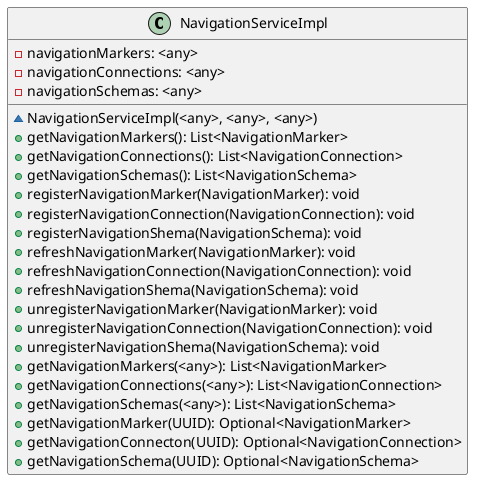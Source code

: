@startuml

    class NavigationServiceImpl {
        -navigationMarkers: <any>
        -navigationConnections: <any>
        -navigationSchemas: <any>
        ~NavigationServiceImpl(<any>, <any>, <any>)
        +getNavigationMarkers(): List<NavigationMarker>
        +getNavigationConnections(): List<NavigationConnection>
        +getNavigationSchemas(): List<NavigationSchema>
        +registerNavigationMarker(NavigationMarker): void
        +registerNavigationConnection(NavigationConnection): void
        +registerNavigationShema(NavigationSchema): void
        +refreshNavigationMarker(NavigationMarker): void
        +refreshNavigationConnection(NavigationConnection): void
        +refreshNavigationShema(NavigationSchema): void
        +unregisterNavigationMarker(NavigationMarker): void
        +unregisterNavigationConnection(NavigationConnection): void
        +unregisterNavigationShema(NavigationSchema): void
        +getNavigationMarkers(<any>): List<NavigationMarker>
        +getNavigationConnections(<any>): List<NavigationConnection>
        +getNavigationSchemas(<any>): List<NavigationSchema>
        +getNavigationMarker(UUID): Optional<NavigationMarker>
        +getNavigationConnecton(UUID): Optional<NavigationConnection>
        +getNavigationSchema(UUID): Optional<NavigationSchema>
    }

@enduml

